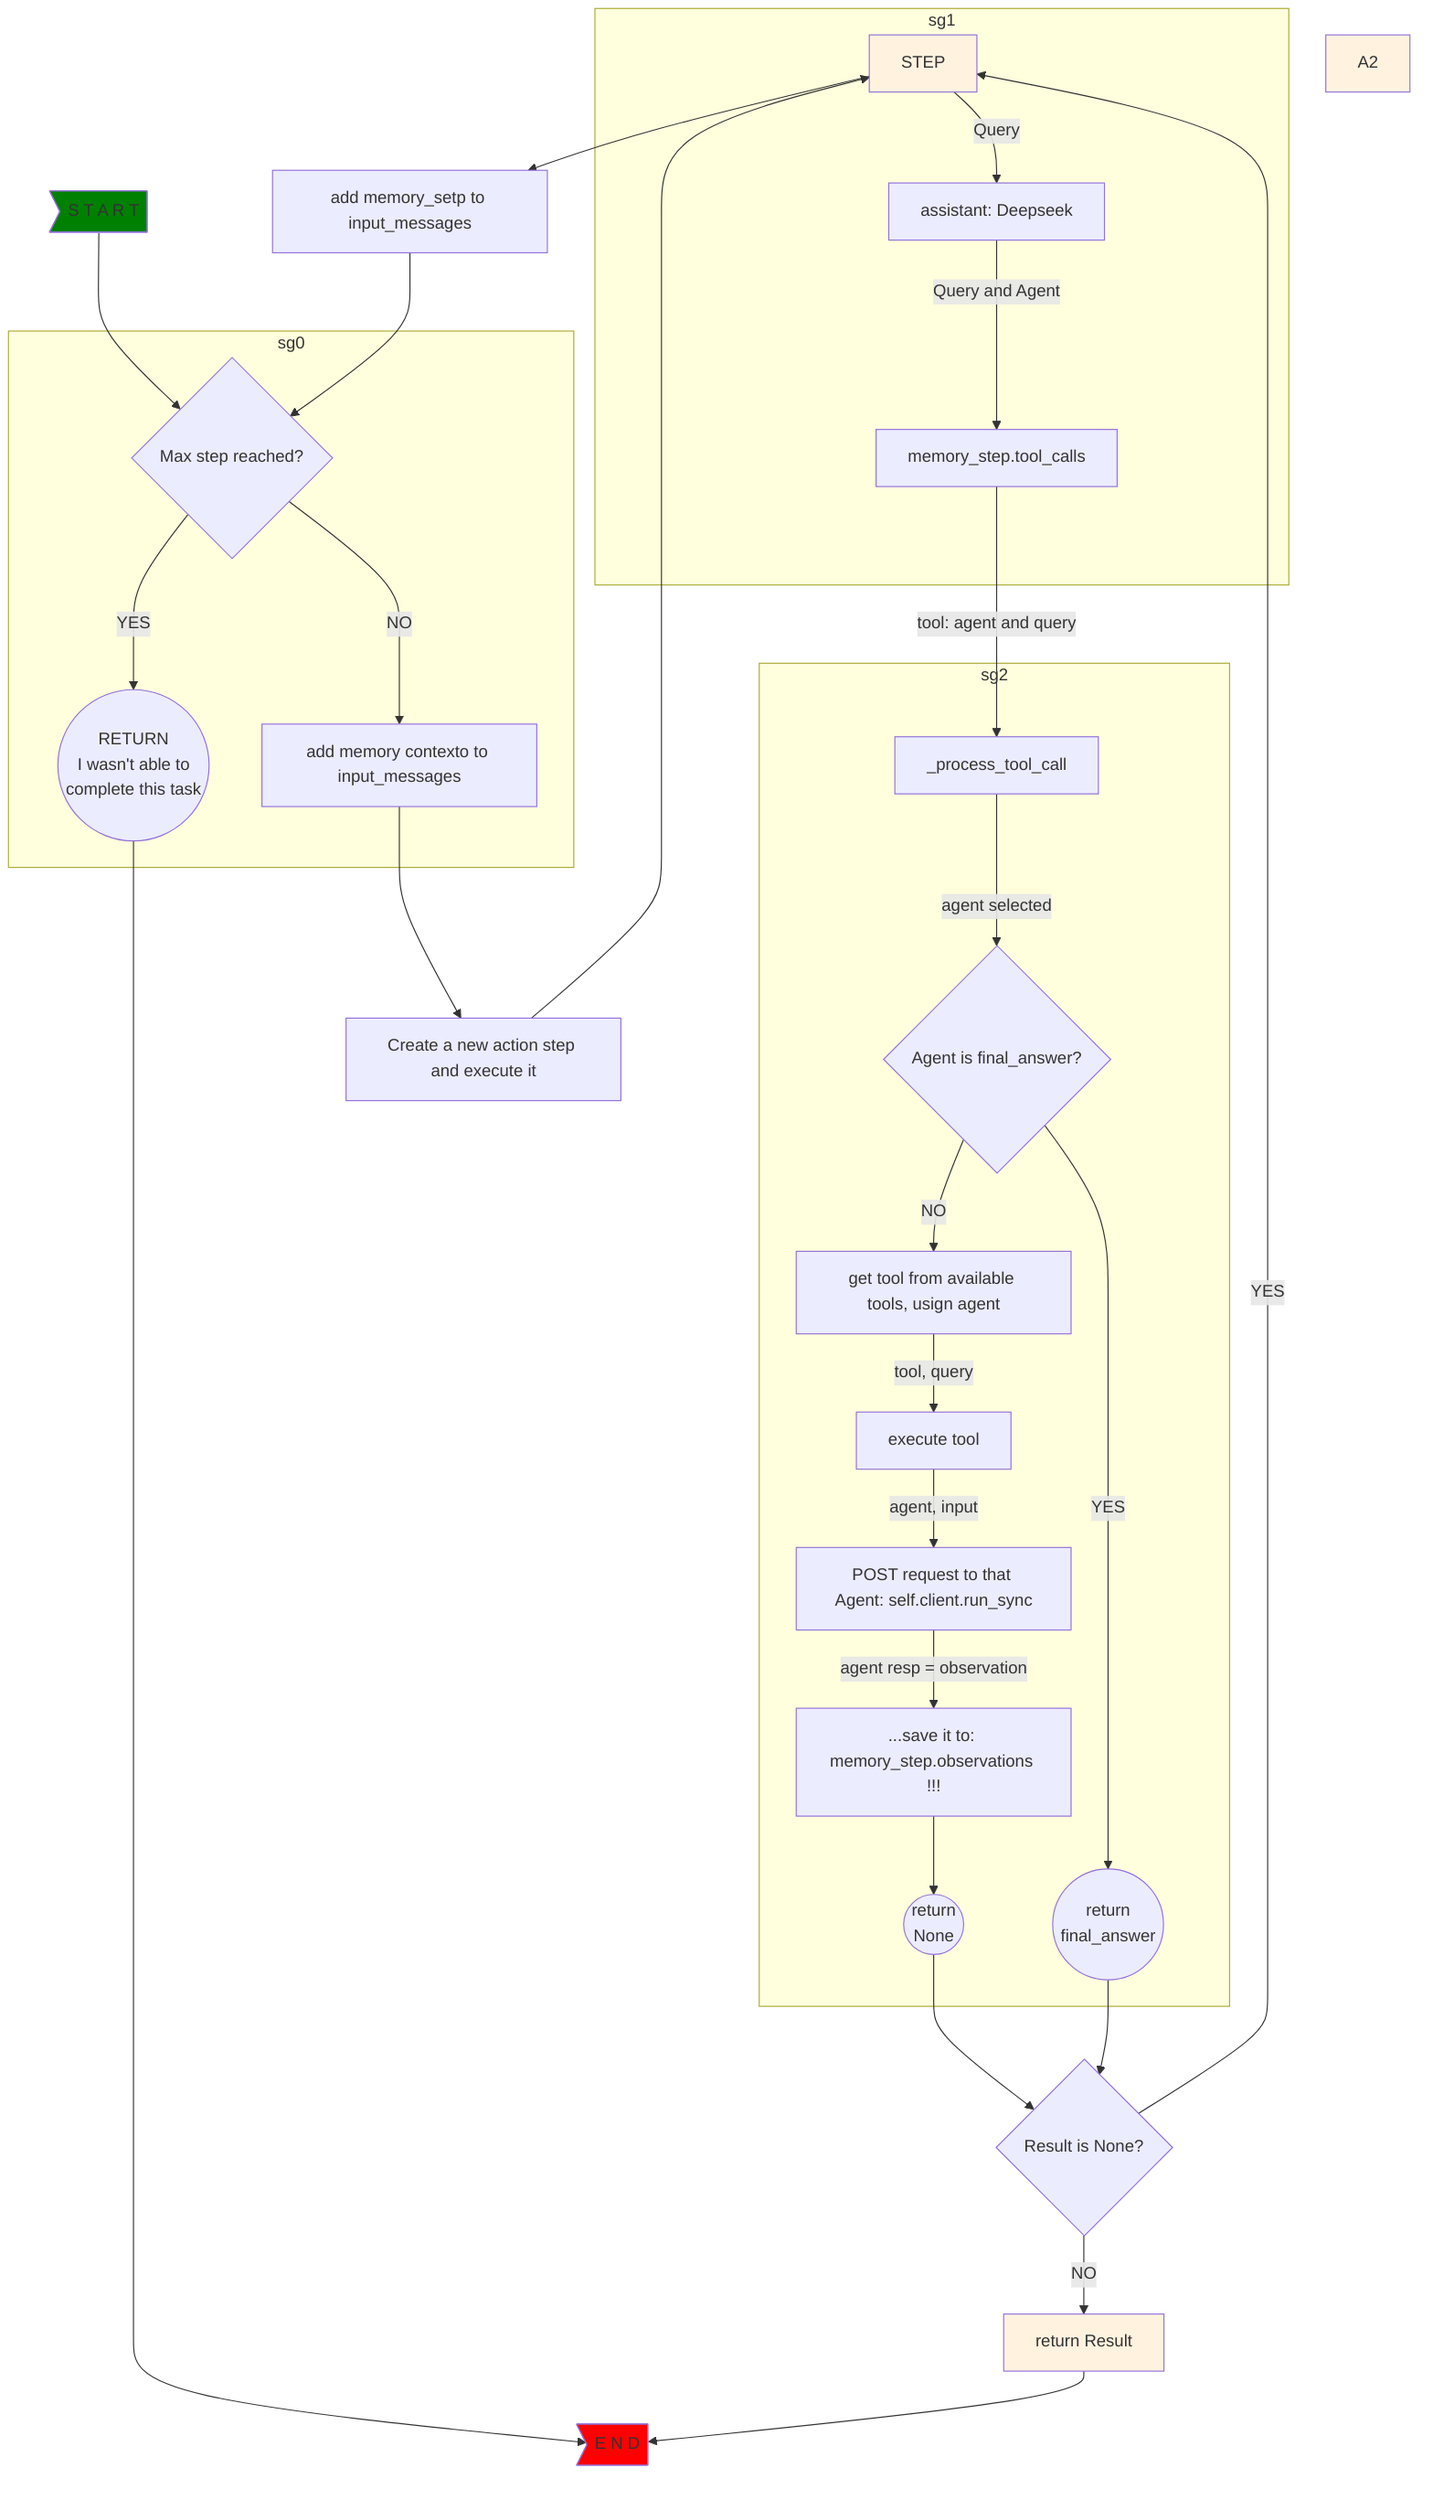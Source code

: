graph TD
style A5 fill:#fff3e0
style A2 fill:#fff3e0
style F3 fill:#fff3e0
style od2 fill:red
style od fill:green
  
  od>S T A R T ] --> A1
  
  subgraph sg0
	  A1{Max step reached?}
	  A1 --> |YES| ci0((RETURN <br> I wasn't able to  <br> complete this task))
	  A1 --> |NO| A3[add memory contexto to input_messages]
  end
  
  A3 --> A4[Create a new action step and execute it]
  A4 --> A5

	subgraph sg1
	  A5[STEP] --> |Query| B[assistant: Deepseek]
	  B--> |Query and Agent| C[memory_step.tool_calls]
  end
  
  subgraph sg2
	  C --> |tool: agent and query| C2[_process_tool_call]
	  C2 --> |agent selected| D1{Agent is final_answer?}
    D1--> |NO| D11[get tool from available tools, usign agent]
	  D11 --> |tool, query| D2[execute tool]
	  D2--> |agent, input| D[POST request to that Agent: self.client.run_sync]
	  D--> |agent resp = observation| E[...save it to: memory_step.observations !!!]
	  E--> ci1((return <br> None))
	  D1 --> |YES| ci2((return <br> final_answer))
  end
  

  
  F2{Result is None?} --> |NO| F3[return Result]
  
  ci1 --> F2
  ci2 --> F2
  F2 --> |YES| A5 --> G[add memory_setp to input_messages]
  G--> A1
  
  ci0 --> od2>E N D ]
  F3 --> od2
